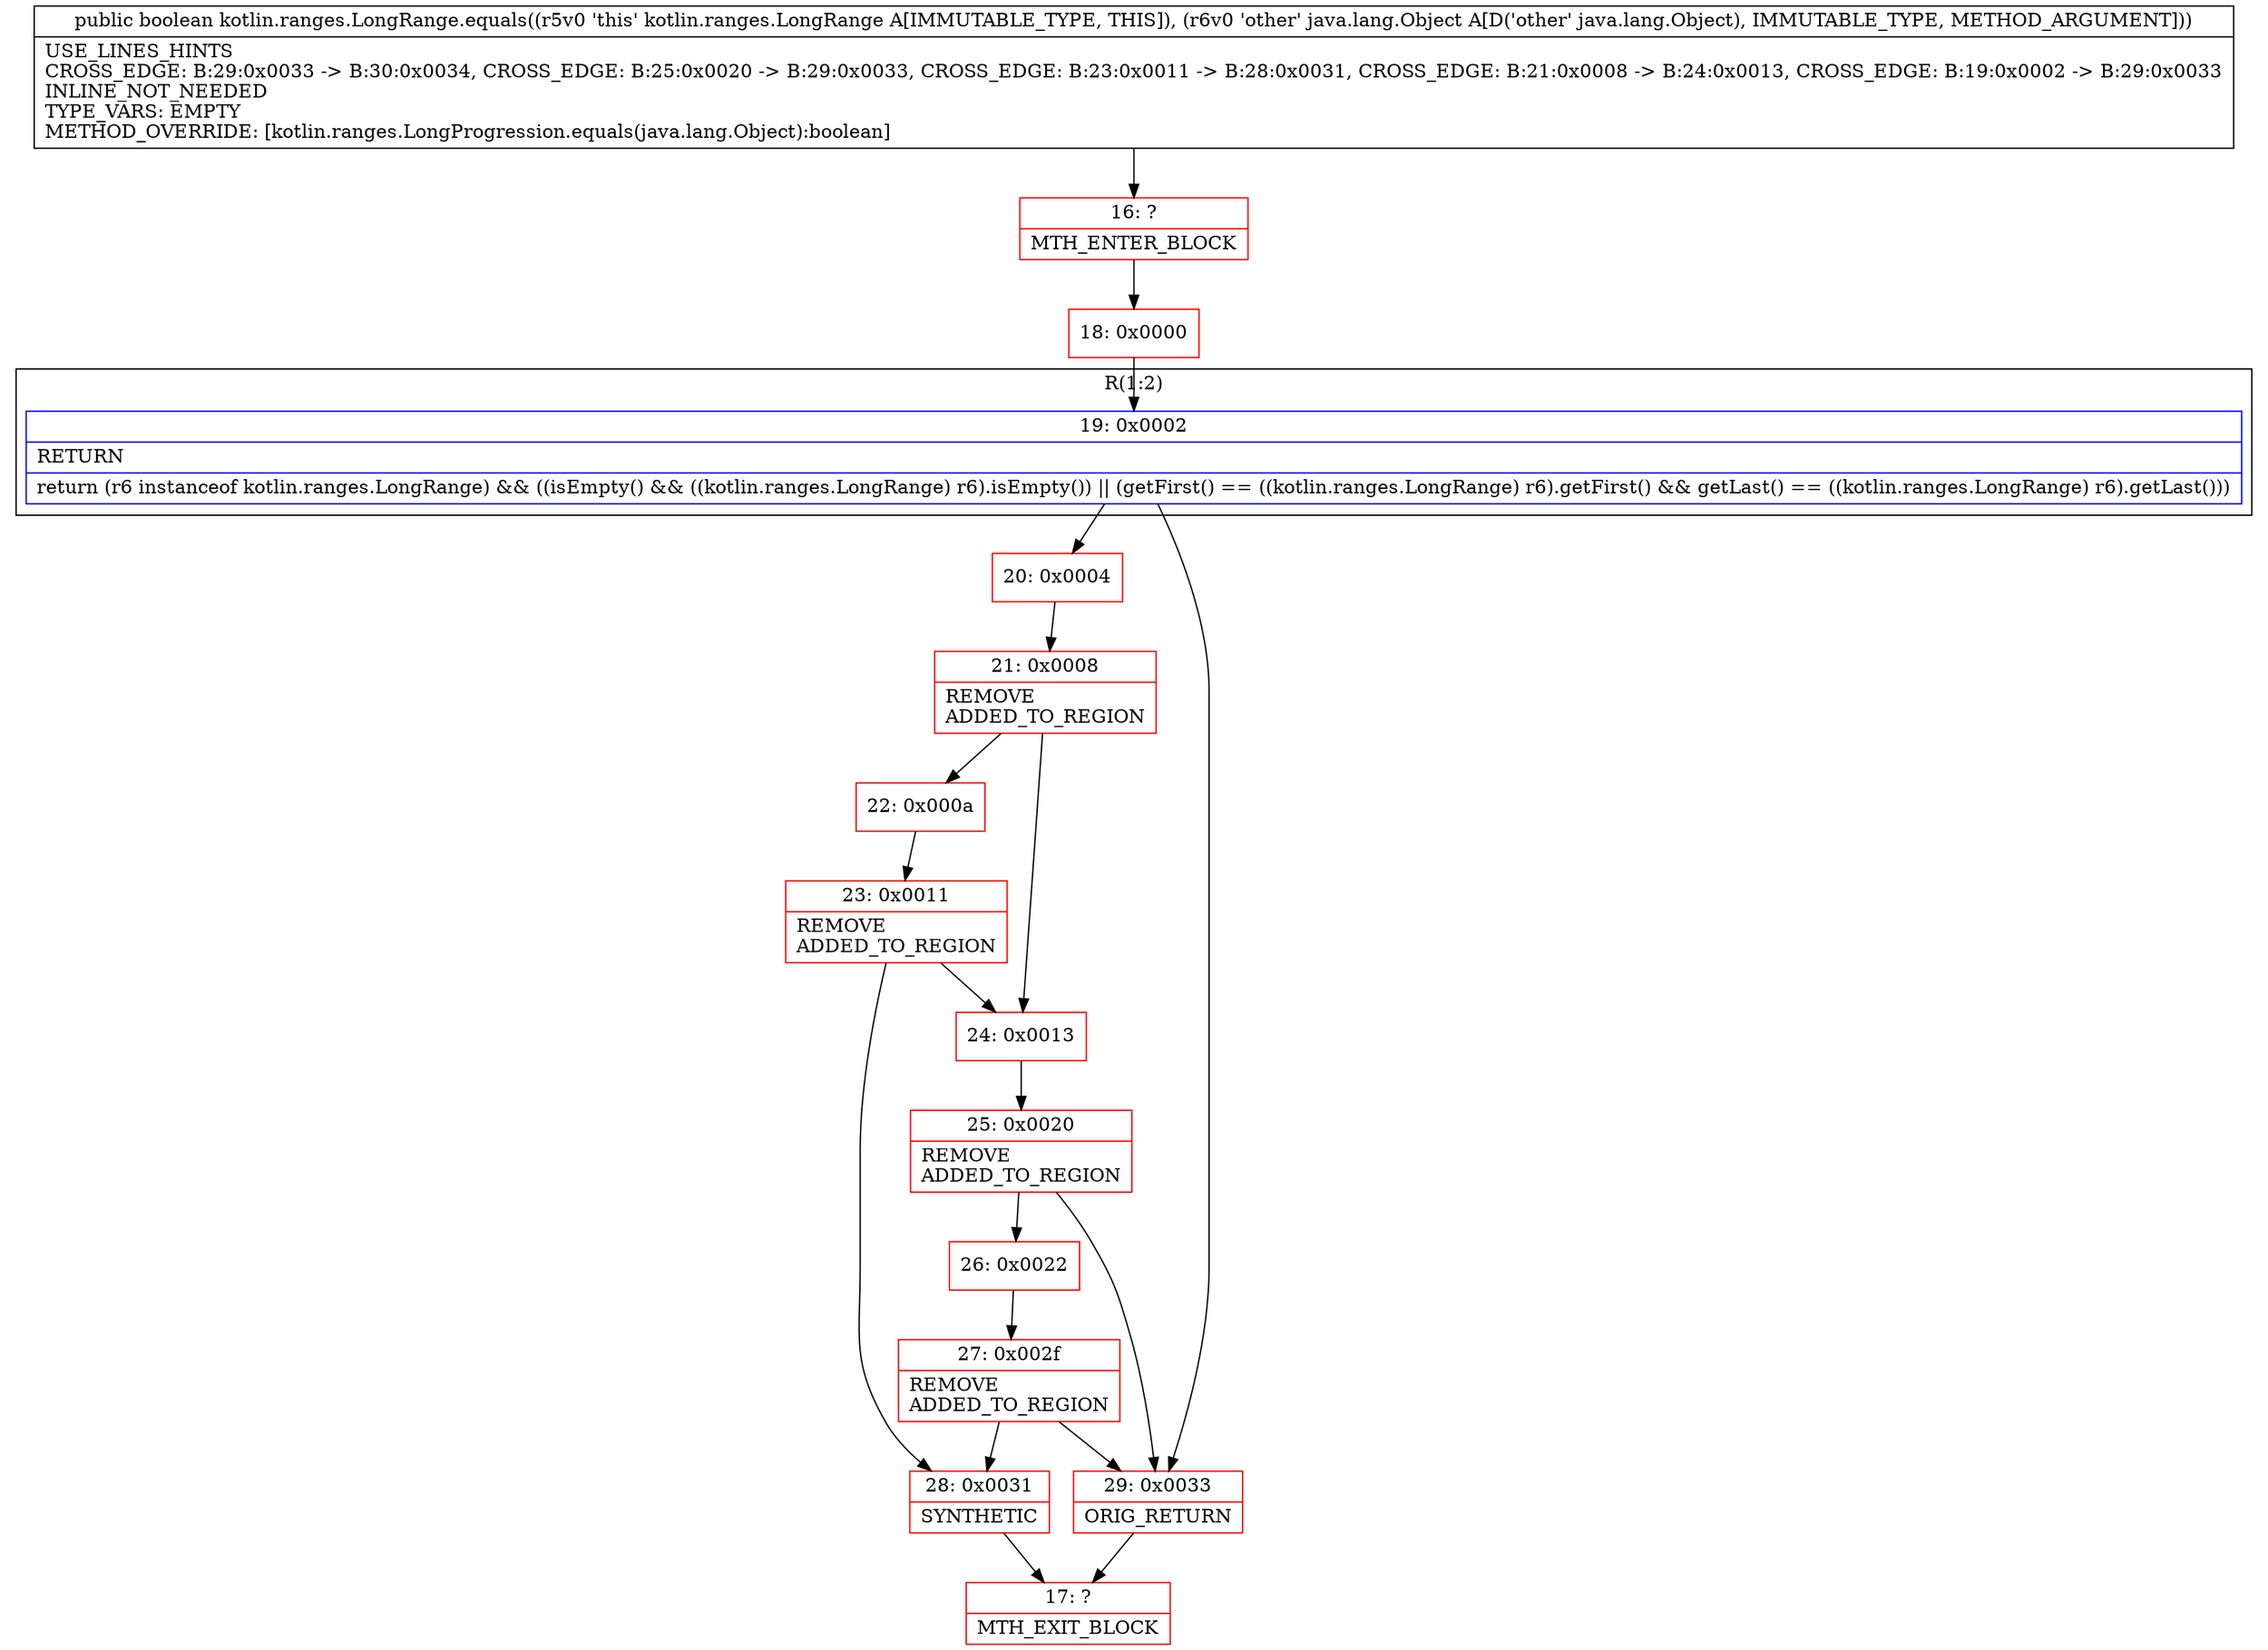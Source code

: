 digraph "CFG forkotlin.ranges.LongRange.equals(Ljava\/lang\/Object;)Z" {
subgraph cluster_Region_1242495786 {
label = "R(1:2)";
node [shape=record,color=blue];
Node_19 [shape=record,label="{19\:\ 0x0002|RETURN\l|return (r6 instanceof kotlin.ranges.LongRange) && ((isEmpty() && ((kotlin.ranges.LongRange) r6).isEmpty()) \|\| (getFirst() == ((kotlin.ranges.LongRange) r6).getFirst() && getLast() == ((kotlin.ranges.LongRange) r6).getLast()))\l}"];
}
Node_16 [shape=record,color=red,label="{16\:\ ?|MTH_ENTER_BLOCK\l}"];
Node_18 [shape=record,color=red,label="{18\:\ 0x0000}"];
Node_20 [shape=record,color=red,label="{20\:\ 0x0004}"];
Node_21 [shape=record,color=red,label="{21\:\ 0x0008|REMOVE\lADDED_TO_REGION\l}"];
Node_22 [shape=record,color=red,label="{22\:\ 0x000a}"];
Node_23 [shape=record,color=red,label="{23\:\ 0x0011|REMOVE\lADDED_TO_REGION\l}"];
Node_28 [shape=record,color=red,label="{28\:\ 0x0031|SYNTHETIC\l}"];
Node_17 [shape=record,color=red,label="{17\:\ ?|MTH_EXIT_BLOCK\l}"];
Node_24 [shape=record,color=red,label="{24\:\ 0x0013}"];
Node_25 [shape=record,color=red,label="{25\:\ 0x0020|REMOVE\lADDED_TO_REGION\l}"];
Node_26 [shape=record,color=red,label="{26\:\ 0x0022}"];
Node_27 [shape=record,color=red,label="{27\:\ 0x002f|REMOVE\lADDED_TO_REGION\l}"];
Node_29 [shape=record,color=red,label="{29\:\ 0x0033|ORIG_RETURN\l}"];
MethodNode[shape=record,label="{public boolean kotlin.ranges.LongRange.equals((r5v0 'this' kotlin.ranges.LongRange A[IMMUTABLE_TYPE, THIS]), (r6v0 'other' java.lang.Object A[D('other' java.lang.Object), IMMUTABLE_TYPE, METHOD_ARGUMENT]))  | USE_LINES_HINTS\lCROSS_EDGE: B:29:0x0033 \-\> B:30:0x0034, CROSS_EDGE: B:25:0x0020 \-\> B:29:0x0033, CROSS_EDGE: B:23:0x0011 \-\> B:28:0x0031, CROSS_EDGE: B:21:0x0008 \-\> B:24:0x0013, CROSS_EDGE: B:19:0x0002 \-\> B:29:0x0033\lINLINE_NOT_NEEDED\lTYPE_VARS: EMPTY\lMETHOD_OVERRIDE: [kotlin.ranges.LongProgression.equals(java.lang.Object):boolean]\l}"];
MethodNode -> Node_16;Node_19 -> Node_20;
Node_19 -> Node_29;
Node_16 -> Node_18;
Node_18 -> Node_19;
Node_20 -> Node_21;
Node_21 -> Node_22;
Node_21 -> Node_24;
Node_22 -> Node_23;
Node_23 -> Node_24;
Node_23 -> Node_28;
Node_28 -> Node_17;
Node_24 -> Node_25;
Node_25 -> Node_26;
Node_25 -> Node_29;
Node_26 -> Node_27;
Node_27 -> Node_28;
Node_27 -> Node_29;
Node_29 -> Node_17;
}

